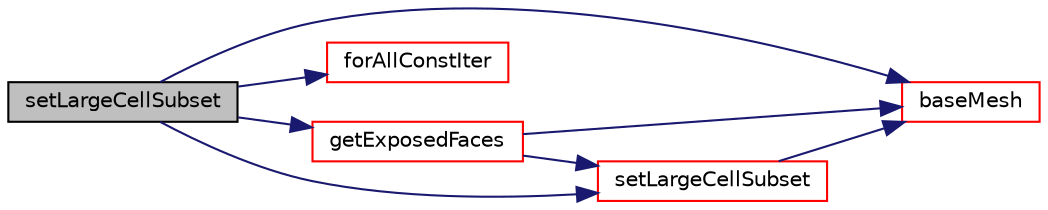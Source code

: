 digraph "setLargeCellSubset"
{
  bgcolor="transparent";
  edge [fontname="Helvetica",fontsize="10",labelfontname="Helvetica",labelfontsize="10"];
  node [fontname="Helvetica",fontsize="10",shape=record];
  rankdir="LR";
  Node1 [label="setLargeCellSubset",height=0.2,width=0.4,color="black", fillcolor="grey75", style="filled", fontcolor="black"];
  Node1 -> Node2 [color="midnightblue",fontsize="10",style="solid",fontname="Helvetica"];
  Node2 [label="baseMesh",height=0.2,width=0.4,color="red",URL="$a00898.html#a37e30e259b3d2b3c03fd12a8180b31a6",tooltip="Original mesh. "];
  Node1 -> Node3 [color="midnightblue",fontsize="10",style="solid",fontname="Helvetica"];
  Node3 [label="forAllConstIter",height=0.2,width=0.4,color="red",URL="$a03095.html#ae21e2836509b0fa7f7cedf6493b11b09"];
  Node1 -> Node4 [color="midnightblue",fontsize="10",style="solid",fontname="Helvetica"];
  Node4 [label="getExposedFaces",height=0.2,width=0.4,color="red",URL="$a00898.html#aa1579ac7bd583850563932ef443e847f",tooltip="Two step subsetting. "];
  Node4 -> Node2 [color="midnightblue",fontsize="10",style="solid",fontname="Helvetica"];
  Node4 -> Node5 [color="midnightblue",fontsize="10",style="solid",fontname="Helvetica"];
  Node5 [label="setLargeCellSubset",height=0.2,width=0.4,color="red",URL="$a00898.html#aa5aecd31ebb23c10811eb60949808165",tooltip="Set the subset from all cells with region == currentRegion. "];
  Node5 -> Node2 [color="midnightblue",fontsize="10",style="solid",fontname="Helvetica"];
  Node1 -> Node5 [color="midnightblue",fontsize="10",style="solid",fontname="Helvetica"];
}
